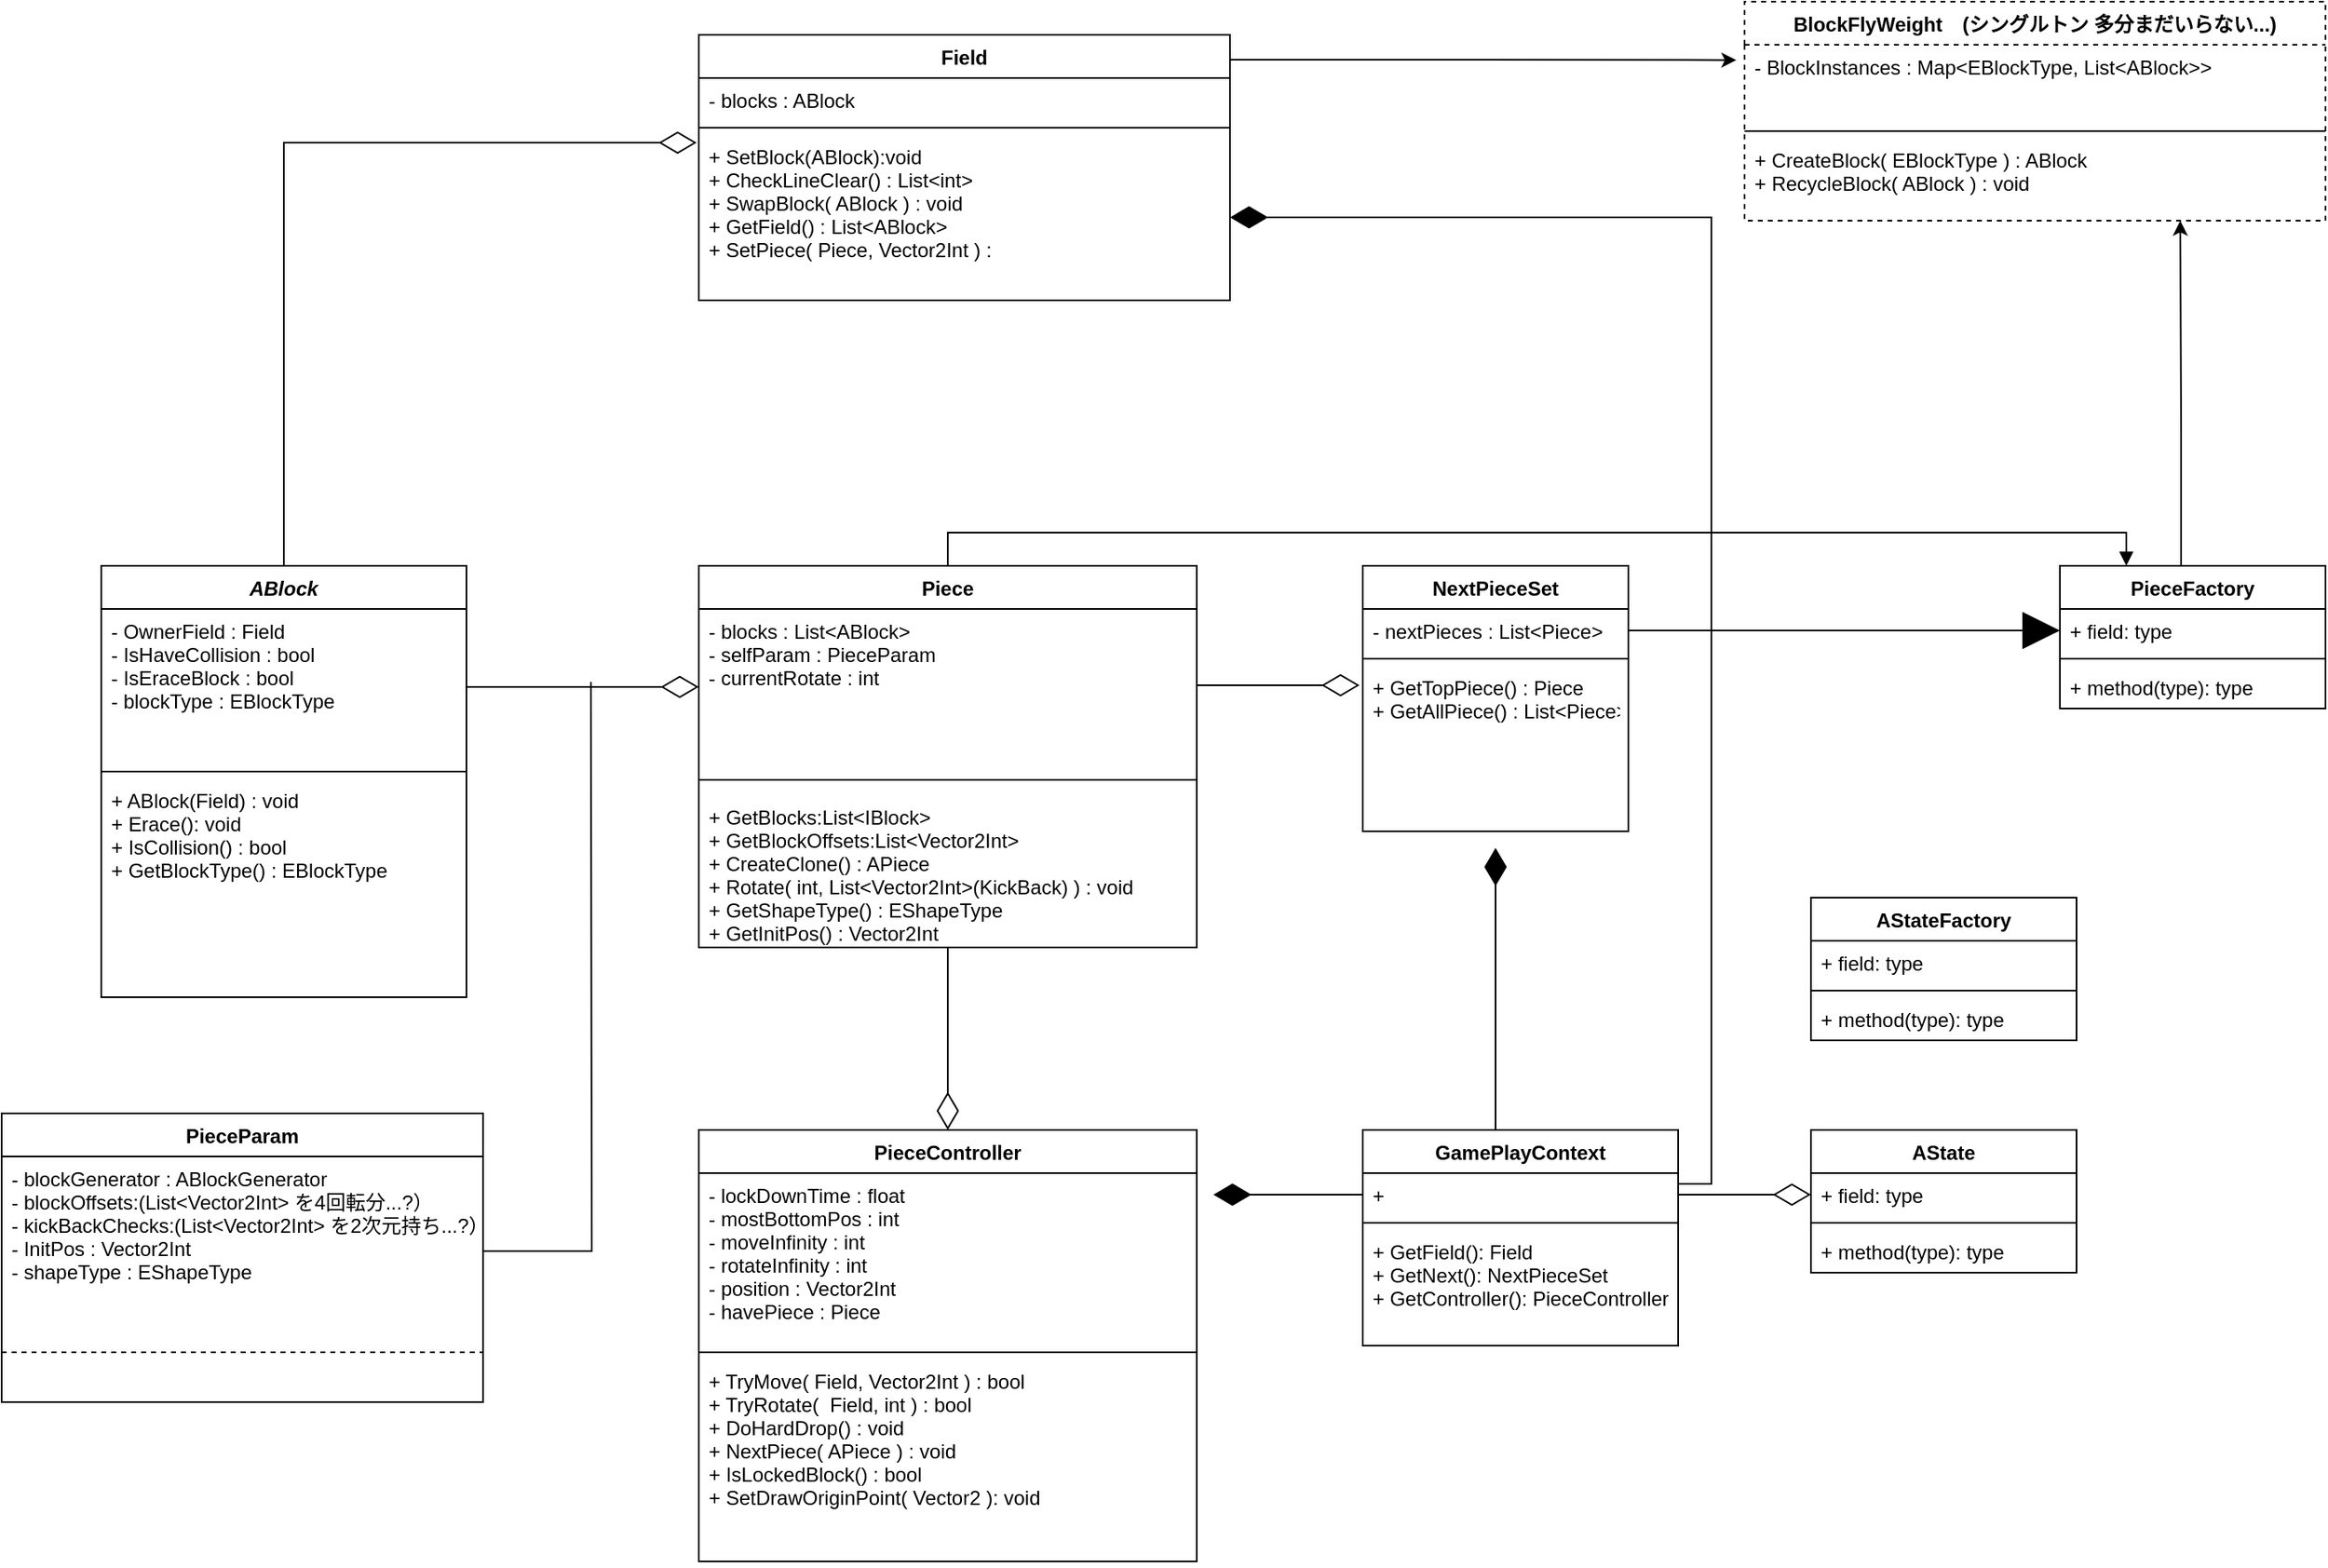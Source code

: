 <mxfile version="20.2.3" type="device"><diagram id="C5RBs43oDa-KdzZeNtuy" name="Page-1"><mxGraphModel dx="2249" dy="857" grid="1" gridSize="10" guides="1" tooltips="1" connect="1" arrows="1" fold="1" page="1" pageScale="1" pageWidth="827" pageHeight="1169" math="0" shadow="0"><root><mxCell id="WIyWlLk6GJQsqaUBKTNV-0"/><mxCell id="WIyWlLk6GJQsqaUBKTNV-1" parent="WIyWlLk6GJQsqaUBKTNV-0"/><mxCell id="_Lm_Akmef6ZzUSl29_8e-58" style="edgeStyle=orthogonalEdgeStyle;rounded=0;orthogonalLoop=1;jettySize=auto;html=1;endArrow=diamondThin;endFill=1;endSize=20;strokeWidth=1;" parent="WIyWlLk6GJQsqaUBKTNV-1" source="snCbHmrIC0VPfMpcUe3B-1" edge="1"><mxGeometry relative="1" as="geometry"><mxPoint x="620" y="780" as="targetPoint"/><Array as="points"><mxPoint x="620" y="910"/><mxPoint x="620" y="910"/></Array></mxGeometry></mxCell><mxCell id="_Lm_Akmef6ZzUSl29_8e-59" style="edgeStyle=orthogonalEdgeStyle;rounded=0;orthogonalLoop=1;jettySize=auto;html=1;exitX=1;exitY=0.25;exitDx=0;exitDy=0;entryX=1;entryY=0.5;entryDx=0;entryDy=0;endArrow=diamondThin;endFill=1;endSize=20;strokeWidth=1;" parent="WIyWlLk6GJQsqaUBKTNV-1" source="snCbHmrIC0VPfMpcUe3B-1" target="_Lm_Akmef6ZzUSl29_8e-3" edge="1"><mxGeometry relative="1" as="geometry"/></mxCell><mxCell id="snCbHmrIC0VPfMpcUe3B-1" value="GamePlayContext" style="swimlane;fontStyle=1;align=center;verticalAlign=top;childLayout=stackLayout;horizontal=1;startSize=26;horizontalStack=0;resizeParent=1;resizeParentMax=0;resizeLast=0;collapsible=1;marginBottom=0;" parent="WIyWlLk6GJQsqaUBKTNV-1" vertex="1"><mxGeometry x="540" y="950" width="190" height="130" as="geometry"/></mxCell><mxCell id="snCbHmrIC0VPfMpcUe3B-2" value="+ " style="text;strokeColor=none;fillColor=none;align=left;verticalAlign=top;spacingLeft=4;spacingRight=4;overflow=hidden;rotatable=0;points=[[0,0.5],[1,0.5]];portConstraint=eastwest;" parent="snCbHmrIC0VPfMpcUe3B-1" vertex="1"><mxGeometry y="26" width="190" height="26" as="geometry"/></mxCell><mxCell id="snCbHmrIC0VPfMpcUe3B-3" value="" style="line;strokeWidth=1;fillColor=none;align=left;verticalAlign=middle;spacingTop=-1;spacingLeft=3;spacingRight=3;rotatable=0;labelPosition=right;points=[];portConstraint=eastwest;" parent="snCbHmrIC0VPfMpcUe3B-1" vertex="1"><mxGeometry y="52" width="190" height="8" as="geometry"/></mxCell><mxCell id="snCbHmrIC0VPfMpcUe3B-4" value="+ GetField(): Field&#10;+ GetNext(): NextPieceSet&#10;+ GetController(): PieceController" style="text;strokeColor=none;fillColor=none;align=left;verticalAlign=top;spacingLeft=4;spacingRight=4;overflow=hidden;rotatable=0;points=[[0,0.5],[1,0.5]];portConstraint=eastwest;" parent="snCbHmrIC0VPfMpcUe3B-1" vertex="1"><mxGeometry y="60" width="190" height="70" as="geometry"/></mxCell><mxCell id="snCbHmrIC0VPfMpcUe3B-5" value="AState" style="swimlane;fontStyle=1;align=center;verticalAlign=top;childLayout=stackLayout;horizontal=1;startSize=26;horizontalStack=0;resizeParent=1;resizeParentMax=0;resizeLast=0;collapsible=1;marginBottom=0;" parent="WIyWlLk6GJQsqaUBKTNV-1" vertex="1"><mxGeometry x="810" y="950" width="160" height="86" as="geometry"/></mxCell><mxCell id="snCbHmrIC0VPfMpcUe3B-6" value="+ field: type" style="text;strokeColor=none;fillColor=none;align=left;verticalAlign=top;spacingLeft=4;spacingRight=4;overflow=hidden;rotatable=0;points=[[0,0.5],[1,0.5]];portConstraint=eastwest;" parent="snCbHmrIC0VPfMpcUe3B-5" vertex="1"><mxGeometry y="26" width="160" height="26" as="geometry"/></mxCell><mxCell id="snCbHmrIC0VPfMpcUe3B-7" value="" style="line;strokeWidth=1;fillColor=none;align=left;verticalAlign=middle;spacingTop=-1;spacingLeft=3;spacingRight=3;rotatable=0;labelPosition=right;points=[];portConstraint=eastwest;" parent="snCbHmrIC0VPfMpcUe3B-5" vertex="1"><mxGeometry y="52" width="160" height="8" as="geometry"/></mxCell><mxCell id="snCbHmrIC0VPfMpcUe3B-8" value="+ method(type): type" style="text;strokeColor=none;fillColor=none;align=left;verticalAlign=top;spacingLeft=4;spacingRight=4;overflow=hidden;rotatable=0;points=[[0,0.5],[1,0.5]];portConstraint=eastwest;" parent="snCbHmrIC0VPfMpcUe3B-5" vertex="1"><mxGeometry y="60" width="160" height="26" as="geometry"/></mxCell><mxCell id="snCbHmrIC0VPfMpcUe3B-15" value="AStateFactory" style="swimlane;fontStyle=1;align=center;verticalAlign=top;childLayout=stackLayout;horizontal=1;startSize=26;horizontalStack=0;resizeParent=1;resizeParentMax=0;resizeLast=0;collapsible=1;marginBottom=0;" parent="WIyWlLk6GJQsqaUBKTNV-1" vertex="1"><mxGeometry x="810" y="810" width="160" height="86" as="geometry"/></mxCell><mxCell id="snCbHmrIC0VPfMpcUe3B-16" value="+ field: type" style="text;strokeColor=none;fillColor=none;align=left;verticalAlign=top;spacingLeft=4;spacingRight=4;overflow=hidden;rotatable=0;points=[[0,0.5],[1,0.5]];portConstraint=eastwest;" parent="snCbHmrIC0VPfMpcUe3B-15" vertex="1"><mxGeometry y="26" width="160" height="26" as="geometry"/></mxCell><mxCell id="snCbHmrIC0VPfMpcUe3B-17" value="" style="line;strokeWidth=1;fillColor=none;align=left;verticalAlign=middle;spacingTop=-1;spacingLeft=3;spacingRight=3;rotatable=0;labelPosition=right;points=[];portConstraint=eastwest;" parent="snCbHmrIC0VPfMpcUe3B-15" vertex="1"><mxGeometry y="52" width="160" height="8" as="geometry"/></mxCell><mxCell id="snCbHmrIC0VPfMpcUe3B-18" value="+ method(type): type" style="text;strokeColor=none;fillColor=none;align=left;verticalAlign=top;spacingLeft=4;spacingRight=4;overflow=hidden;rotatable=0;points=[[0,0.5],[1,0.5]];portConstraint=eastwest;" parent="snCbHmrIC0VPfMpcUe3B-15" vertex="1"><mxGeometry y="60" width="160" height="26" as="geometry"/></mxCell><mxCell id="_Lm_Akmef6ZzUSl29_8e-46" style="edgeStyle=orthogonalEdgeStyle;rounded=0;orthogonalLoop=1;jettySize=auto;html=1;entryX=-0.014;entryY=0.192;entryDx=0;entryDy=0;entryPerimeter=0;" parent="WIyWlLk6GJQsqaUBKTNV-1" source="_Lm_Akmef6ZzUSl29_8e-0" target="_Lm_Akmef6ZzUSl29_8e-42" edge="1"><mxGeometry relative="1" as="geometry"><Array as="points"><mxPoint x="550" y="305"/><mxPoint x="550" y="305"/></Array></mxGeometry></mxCell><mxCell id="_Lm_Akmef6ZzUSl29_8e-0" value="Field" style="swimlane;fontStyle=1;align=center;verticalAlign=top;childLayout=stackLayout;horizontal=1;startSize=26;horizontalStack=0;resizeParent=1;resizeParentMax=0;resizeLast=0;collapsible=1;marginBottom=0;" parent="WIyWlLk6GJQsqaUBKTNV-1" vertex="1"><mxGeometry x="140" y="290" width="320" height="160" as="geometry"/></mxCell><mxCell id="_Lm_Akmef6ZzUSl29_8e-21" value="- blocks : ABlock" style="text;strokeColor=none;fillColor=none;align=left;verticalAlign=top;spacingLeft=4;spacingRight=4;overflow=hidden;rotatable=0;points=[[0,0.5],[1,0.5]];portConstraint=eastwest;" parent="_Lm_Akmef6ZzUSl29_8e-0" vertex="1"><mxGeometry y="26" width="320" height="26" as="geometry"/></mxCell><mxCell id="_Lm_Akmef6ZzUSl29_8e-2" value="" style="line;strokeWidth=1;fillColor=none;align=left;verticalAlign=middle;spacingTop=-1;spacingLeft=3;spacingRight=3;rotatable=0;labelPosition=right;points=[];portConstraint=eastwest;" parent="_Lm_Akmef6ZzUSl29_8e-0" vertex="1"><mxGeometry y="52" width="320" height="8" as="geometry"/></mxCell><mxCell id="_Lm_Akmef6ZzUSl29_8e-3" value="+ SetBlock(ABlock):void&#10;+ CheckLineClear() : List&lt;int&gt;&#10;+ SwapBlock( ABlock ) : void&#10;+ GetField() : List&lt;ABlock&gt;&#10;+ SetPiece( Piece, Vector2Int ) :" style="text;strokeColor=none;fillColor=none;align=left;verticalAlign=top;spacingLeft=4;spacingRight=4;overflow=hidden;rotatable=0;points=[[0,0.5],[1,0.5]];portConstraint=eastwest;" parent="_Lm_Akmef6ZzUSl29_8e-0" vertex="1"><mxGeometry y="60" width="320" height="100" as="geometry"/></mxCell><mxCell id="_Lm_Akmef6ZzUSl29_8e-40" style="edgeStyle=orthogonalEdgeStyle;rounded=0;orthogonalLoop=1;jettySize=auto;html=1;exitX=0.5;exitY=0;exitDx=0;exitDy=0;entryX=-0.004;entryY=0.05;entryDx=0;entryDy=0;entryPerimeter=0;endArrow=diamondThin;endFill=0;strokeWidth=1;endSize=20;" parent="WIyWlLk6GJQsqaUBKTNV-1" source="_Lm_Akmef6ZzUSl29_8e-4" target="_Lm_Akmef6ZzUSl29_8e-3" edge="1"><mxGeometry relative="1" as="geometry"/></mxCell><mxCell id="_Lm_Akmef6ZzUSl29_8e-4" value="ABlock" style="swimlane;fontStyle=3;align=center;verticalAlign=top;childLayout=stackLayout;horizontal=1;startSize=26;horizontalStack=0;resizeParent=1;resizeParentMax=0;resizeLast=0;collapsible=1;marginBottom=0;" parent="WIyWlLk6GJQsqaUBKTNV-1" vertex="1"><mxGeometry x="-220" y="610" width="220" height="260" as="geometry"/></mxCell><mxCell id="_Lm_Akmef6ZzUSl29_8e-20" value="- OwnerField : Field&#10;- IsHaveCollision : bool&#10;- IsEraceBlock : bool&#10;- blockType : EBlockType" style="text;strokeColor=none;fillColor=none;align=left;verticalAlign=top;spacingLeft=4;spacingRight=4;overflow=hidden;rotatable=0;points=[[0,0.5],[1,0.5]];portConstraint=eastwest;" parent="_Lm_Akmef6ZzUSl29_8e-4" vertex="1"><mxGeometry y="26" width="220" height="94" as="geometry"/></mxCell><mxCell id="_Lm_Akmef6ZzUSl29_8e-6" value="" style="line;strokeWidth=1;fillColor=none;align=left;verticalAlign=top;spacingTop=-1;spacingLeft=3;spacingRight=3;rotatable=0;labelPosition=right;points=[];portConstraint=eastwest;horizontal=0;" parent="_Lm_Akmef6ZzUSl29_8e-4" vertex="1"><mxGeometry y="120" width="220" height="8" as="geometry"/></mxCell><mxCell id="_Lm_Akmef6ZzUSl29_8e-7" value="+ ABlock(Field) : void&#10;+ Erace(): void&#10;+ IsCollision() : bool&#10;+ GetBlockType() : EBlockType" style="text;strokeColor=none;fillColor=none;align=left;verticalAlign=top;spacingLeft=4;spacingRight=4;overflow=hidden;rotatable=0;points=[[0,0.5],[1,0.5]];portConstraint=eastwest;" parent="_Lm_Akmef6ZzUSl29_8e-4" vertex="1"><mxGeometry y="128" width="220" height="132" as="geometry"/></mxCell><mxCell id="_Lm_Akmef6ZzUSl29_8e-50" style="edgeStyle=orthogonalEdgeStyle;rounded=0;orthogonalLoop=1;jettySize=auto;html=1;entryX=0.5;entryY=0;entryDx=0;entryDy=0;endArrow=diamondThin;endFill=0;endSize=20;strokeWidth=1;" parent="WIyWlLk6GJQsqaUBKTNV-1" source="_Lm_Akmef6ZzUSl29_8e-16" target="_Lm_Akmef6ZzUSl29_8e-27" edge="1"><mxGeometry relative="1" as="geometry"/></mxCell><mxCell id="3Fur0JPSSe0Le6SWbA6a-5" style="edgeStyle=orthogonalEdgeStyle;rounded=0;orthogonalLoop=1;jettySize=auto;html=1;entryX=0.25;entryY=0;entryDx=0;entryDy=0;endArrow=block;endFill=1;" parent="WIyWlLk6GJQsqaUBKTNV-1" source="_Lm_Akmef6ZzUSl29_8e-16" target="_Lm_Akmef6ZzUSl29_8e-36" edge="1"><mxGeometry relative="1" as="geometry"><Array as="points"><mxPoint x="290" y="590"/><mxPoint x="1000" y="590"/></Array></mxGeometry></mxCell><mxCell id="_Lm_Akmef6ZzUSl29_8e-16" value="Piece" style="swimlane;fontStyle=1;align=center;verticalAlign=top;childLayout=stackLayout;horizontal=1;startSize=26;horizontalStack=0;resizeParent=1;resizeParentMax=0;resizeLast=0;collapsible=1;marginBottom=0;" parent="WIyWlLk6GJQsqaUBKTNV-1" vertex="1"><mxGeometry x="140" y="610" width="300" height="230" as="geometry"/></mxCell><mxCell id="_Lm_Akmef6ZzUSl29_8e-26" value="- blocks : List&lt;ABlock&gt;&#10;- selfParam : PieceParam&#10;- currentRotate : int" style="text;strokeColor=none;fillColor=none;align=left;verticalAlign=top;spacingLeft=4;spacingRight=4;overflow=hidden;rotatable=0;points=[[0,0.5],[1,0.5]];portConstraint=eastwest;" parent="_Lm_Akmef6ZzUSl29_8e-16" vertex="1"><mxGeometry y="26" width="300" height="94" as="geometry"/></mxCell><mxCell id="_Lm_Akmef6ZzUSl29_8e-18" value="" style="line;strokeWidth=1;fillColor=none;align=left;verticalAlign=middle;spacingTop=-1;spacingLeft=3;spacingRight=3;rotatable=0;labelPosition=right;points=[];portConstraint=eastwest;" parent="_Lm_Akmef6ZzUSl29_8e-16" vertex="1"><mxGeometry y="120" width="300" height="18" as="geometry"/></mxCell><mxCell id="_Lm_Akmef6ZzUSl29_8e-19" value="+ GetBlocks:List&lt;IBlock&gt;&#10;+ GetBlockOffsets:List&lt;Vector2Int&gt;&#10;+ CreateClone() : APiece&#10;+ Rotate( int, List&lt;Vector2Int&gt;(KickBack) ) : void&#10;+ GetShapeType() : EShapeType&#10;+ GetInitPos() : Vector2Int" style="text;strokeColor=none;fillColor=none;align=left;verticalAlign=top;spacingLeft=4;spacingRight=4;overflow=hidden;rotatable=0;points=[[0,0.5],[1,0.5]];portConstraint=eastwest;" parent="_Lm_Akmef6ZzUSl29_8e-16" vertex="1"><mxGeometry y="138" width="300" height="92" as="geometry"/></mxCell><mxCell id="_Lm_Akmef6ZzUSl29_8e-27" value="PieceController" style="swimlane;fontStyle=1;align=center;verticalAlign=top;childLayout=stackLayout;horizontal=1;startSize=26;horizontalStack=0;resizeParent=1;resizeParentMax=0;resizeLast=0;collapsible=1;marginBottom=0;" parent="WIyWlLk6GJQsqaUBKTNV-1" vertex="1"><mxGeometry x="140" y="950" width="300" height="260" as="geometry"/></mxCell><mxCell id="_Lm_Akmef6ZzUSl29_8e-28" value="- lockDownTime : float&#10;- mostBottomPos : int&#10;- moveInfinity : int&#10;- rotateInfinity : int&#10;- position : Vector2Int&#10;- havePiece : Piece" style="text;strokeColor=none;fillColor=none;align=left;verticalAlign=top;spacingLeft=4;spacingRight=4;overflow=hidden;rotatable=0;points=[[0,0.5],[1,0.5]];portConstraint=eastwest;" parent="_Lm_Akmef6ZzUSl29_8e-27" vertex="1"><mxGeometry y="26" width="300" height="104" as="geometry"/></mxCell><mxCell id="_Lm_Akmef6ZzUSl29_8e-29" value="" style="line;strokeWidth=1;fillColor=none;align=left;verticalAlign=middle;spacingTop=-1;spacingLeft=3;spacingRight=3;rotatable=0;labelPosition=right;points=[];portConstraint=eastwest;" parent="_Lm_Akmef6ZzUSl29_8e-27" vertex="1"><mxGeometry y="130" width="300" height="8" as="geometry"/></mxCell><mxCell id="_Lm_Akmef6ZzUSl29_8e-30" value="+ TryMove( Field, Vector2Int ) : bool&#10;+ TryRotate(  Field, int ) : bool&#10;+ DoHardDrop() : void&#10;+ NextPiece( APiece ) : void&#10;+ IsLockedBlock() : bool&#10;+ SetDrawOriginPoint( Vector2 ): void" style="text;strokeColor=none;fillColor=none;align=left;verticalAlign=top;spacingLeft=4;spacingRight=4;overflow=hidden;rotatable=0;points=[[0,0.5],[1,0.5]];portConstraint=eastwest;" parent="_Lm_Akmef6ZzUSl29_8e-27" vertex="1"><mxGeometry y="138" width="300" height="122" as="geometry"/></mxCell><mxCell id="_Lm_Akmef6ZzUSl29_8e-32" value="NextPieceSet" style="swimlane;fontStyle=1;align=center;verticalAlign=top;childLayout=stackLayout;horizontal=1;startSize=26;horizontalStack=0;resizeParent=1;resizeParentMax=0;resizeLast=0;collapsible=1;marginBottom=0;" parent="WIyWlLk6GJQsqaUBKTNV-1" vertex="1"><mxGeometry x="540" y="610" width="160" height="160" as="geometry"/></mxCell><mxCell id="_Lm_Akmef6ZzUSl29_8e-33" value="- nextPieces : List&lt;Piece&gt;" style="text;strokeColor=none;fillColor=none;align=left;verticalAlign=top;spacingLeft=4;spacingRight=4;overflow=hidden;rotatable=0;points=[[0,0.5],[1,0.5]];portConstraint=eastwest;" parent="_Lm_Akmef6ZzUSl29_8e-32" vertex="1"><mxGeometry y="26" width="160" height="26" as="geometry"/></mxCell><mxCell id="_Lm_Akmef6ZzUSl29_8e-34" value="" style="line;strokeWidth=1;fillColor=none;align=left;verticalAlign=middle;spacingTop=-1;spacingLeft=3;spacingRight=3;rotatable=0;labelPosition=right;points=[];portConstraint=eastwest;" parent="_Lm_Akmef6ZzUSl29_8e-32" vertex="1"><mxGeometry y="52" width="160" height="8" as="geometry"/></mxCell><mxCell id="_Lm_Akmef6ZzUSl29_8e-35" value="+ GetTopPiece() : Piece&#10;+ GetAllPiece() : List&lt;Piece&gt;" style="text;strokeColor=none;fillColor=none;align=left;verticalAlign=top;spacingLeft=4;spacingRight=4;overflow=hidden;rotatable=0;points=[[0,0.5],[1,0.5]];portConstraint=eastwest;" parent="_Lm_Akmef6ZzUSl29_8e-32" vertex="1"><mxGeometry y="60" width="160" height="100" as="geometry"/></mxCell><mxCell id="_Lm_Akmef6ZzUSl29_8e-45" style="edgeStyle=orthogonalEdgeStyle;rounded=0;orthogonalLoop=1;jettySize=auto;html=1;exitX=0.5;exitY=0;exitDx=0;exitDy=0;entryX=0.75;entryY=1;entryDx=0;entryDy=0;" parent="WIyWlLk6GJQsqaUBKTNV-1" source="_Lm_Akmef6ZzUSl29_8e-36" target="_Lm_Akmef6ZzUSl29_8e-41" edge="1"><mxGeometry relative="1" as="geometry"><Array as="points"><mxPoint x="1033" y="610"/><mxPoint x="1033" y="530"/></Array></mxGeometry></mxCell><mxCell id="_Lm_Akmef6ZzUSl29_8e-36" value="PieceFactory" style="swimlane;fontStyle=1;align=center;verticalAlign=top;childLayout=stackLayout;horizontal=1;startSize=26;horizontalStack=0;resizeParent=1;resizeParentMax=0;resizeLast=0;collapsible=1;marginBottom=0;" parent="WIyWlLk6GJQsqaUBKTNV-1" vertex="1"><mxGeometry x="960" y="610" width="160" height="86" as="geometry"/></mxCell><mxCell id="_Lm_Akmef6ZzUSl29_8e-37" value="+ field: type" style="text;strokeColor=none;fillColor=none;align=left;verticalAlign=top;spacingLeft=4;spacingRight=4;overflow=hidden;rotatable=0;points=[[0,0.5],[1,0.5]];portConstraint=eastwest;" parent="_Lm_Akmef6ZzUSl29_8e-36" vertex="1"><mxGeometry y="26" width="160" height="26" as="geometry"/></mxCell><mxCell id="_Lm_Akmef6ZzUSl29_8e-38" value="" style="line;strokeWidth=1;fillColor=none;align=left;verticalAlign=middle;spacingTop=-1;spacingLeft=3;spacingRight=3;rotatable=0;labelPosition=right;points=[];portConstraint=eastwest;" parent="_Lm_Akmef6ZzUSl29_8e-36" vertex="1"><mxGeometry y="52" width="160" height="8" as="geometry"/></mxCell><mxCell id="_Lm_Akmef6ZzUSl29_8e-39" value="+ method(type): type" style="text;strokeColor=none;fillColor=none;align=left;verticalAlign=top;spacingLeft=4;spacingRight=4;overflow=hidden;rotatable=0;points=[[0,0.5],[1,0.5]];portConstraint=eastwest;" parent="_Lm_Akmef6ZzUSl29_8e-36" vertex="1"><mxGeometry y="60" width="160" height="26" as="geometry"/></mxCell><mxCell id="_Lm_Akmef6ZzUSl29_8e-41" value="BlockFlyWeight　(シングルトン 多分まだいらない...)" style="swimlane;fontStyle=1;align=center;verticalAlign=top;childLayout=stackLayout;horizontal=1;startSize=26;horizontalStack=0;resizeParent=1;resizeParentMax=0;resizeLast=0;collapsible=1;marginBottom=0;fillColor=#FFFFFF;dashed=1;" parent="WIyWlLk6GJQsqaUBKTNV-1" vertex="1"><mxGeometry x="770" y="270" width="350" height="132" as="geometry"><mxRectangle x="770" y="270" width="190" height="40" as="alternateBounds"/></mxGeometry></mxCell><mxCell id="_Lm_Akmef6ZzUSl29_8e-42" value="- BlockInstances : Map&lt;EBlockType, List&lt;ABlock&gt;&gt;" style="text;strokeColor=none;fillColor=none;align=left;verticalAlign=top;spacingLeft=4;spacingRight=4;overflow=hidden;rotatable=0;points=[[0,0.5],[1,0.5]];portConstraint=eastwest;" parent="_Lm_Akmef6ZzUSl29_8e-41" vertex="1"><mxGeometry y="26" width="350" height="48" as="geometry"/></mxCell><mxCell id="_Lm_Akmef6ZzUSl29_8e-43" value="" style="line;strokeWidth=1;fillColor=none;align=left;verticalAlign=middle;spacingTop=-1;spacingLeft=3;spacingRight=3;rotatable=0;labelPosition=right;points=[];portConstraint=eastwest;" parent="_Lm_Akmef6ZzUSl29_8e-41" vertex="1"><mxGeometry y="74" width="350" height="8" as="geometry"/></mxCell><mxCell id="_Lm_Akmef6ZzUSl29_8e-44" value="+ CreateBlock( EBlockType ) : ABlock&#10;+ RecycleBlock( ABlock ) : void " style="text;strokeColor=none;fillColor=none;align=left;verticalAlign=top;spacingLeft=4;spacingRight=4;overflow=hidden;rotatable=0;points=[[0,0.5],[1,0.5]];portConstraint=eastwest;" parent="_Lm_Akmef6ZzUSl29_8e-41" vertex="1"><mxGeometry y="82" width="350" height="50" as="geometry"/></mxCell><mxCell id="_Lm_Akmef6ZzUSl29_8e-47" style="edgeStyle=orthogonalEdgeStyle;rounded=0;orthogonalLoop=1;jettySize=auto;html=1;exitX=1;exitY=0.5;exitDx=0;exitDy=0;entryX=0;entryY=0.5;entryDx=0;entryDy=0;endArrow=diamondThin;endFill=0;endSize=20;strokeWidth=1;" parent="WIyWlLk6GJQsqaUBKTNV-1" source="_Lm_Akmef6ZzUSl29_8e-20" target="_Lm_Akmef6ZzUSl29_8e-26" edge="1"><mxGeometry relative="1" as="geometry"/></mxCell><mxCell id="_Lm_Akmef6ZzUSl29_8e-51" style="edgeStyle=orthogonalEdgeStyle;rounded=0;orthogonalLoop=1;jettySize=auto;html=1;exitX=1;exitY=0.5;exitDx=0;exitDy=0;entryX=-0.012;entryY=0.12;entryDx=0;entryDy=0;entryPerimeter=0;endArrow=diamondThin;endFill=0;endSize=20;strokeWidth=1;" parent="WIyWlLk6GJQsqaUBKTNV-1" source="_Lm_Akmef6ZzUSl29_8e-26" target="_Lm_Akmef6ZzUSl29_8e-35" edge="1"><mxGeometry relative="1" as="geometry"><Array as="points"><mxPoint x="440" y="682"/></Array></mxGeometry></mxCell><mxCell id="_Lm_Akmef6ZzUSl29_8e-52" style="edgeStyle=orthogonalEdgeStyle;rounded=0;orthogonalLoop=1;jettySize=auto;html=1;endArrow=block;endFill=1;endSize=20;strokeWidth=1;" parent="WIyWlLk6GJQsqaUBKTNV-1" source="_Lm_Akmef6ZzUSl29_8e-33" target="_Lm_Akmef6ZzUSl29_8e-37" edge="1"><mxGeometry relative="1" as="geometry"/></mxCell><mxCell id="_Lm_Akmef6ZzUSl29_8e-57" style="edgeStyle=orthogonalEdgeStyle;rounded=0;orthogonalLoop=1;jettySize=auto;html=1;endArrow=diamondThin;endFill=1;endSize=20;strokeWidth=1;" parent="WIyWlLk6GJQsqaUBKTNV-1" source="snCbHmrIC0VPfMpcUe3B-2" edge="1"><mxGeometry relative="1" as="geometry"><mxPoint x="450" y="989.0" as="targetPoint"/></mxGeometry></mxCell><mxCell id="_Lm_Akmef6ZzUSl29_8e-60" style="edgeStyle=orthogonalEdgeStyle;rounded=0;orthogonalLoop=1;jettySize=auto;html=1;endArrow=diamondThin;endFill=0;endSize=20;strokeWidth=1;" parent="WIyWlLk6GJQsqaUBKTNV-1" source="snCbHmrIC0VPfMpcUe3B-2" target="snCbHmrIC0VPfMpcUe3B-6" edge="1"><mxGeometry relative="1" as="geometry"/></mxCell><mxCell id="3Fur0JPSSe0Le6SWbA6a-0" value="PieceParam" style="swimlane;fontStyle=1;align=center;verticalAlign=top;childLayout=stackLayout;horizontal=1;startSize=26;horizontalStack=0;resizeParent=1;resizeParentMax=0;resizeLast=0;collapsible=1;marginBottom=0;fillColor=#FFFFFF;" parent="WIyWlLk6GJQsqaUBKTNV-1" vertex="1"><mxGeometry x="-280" y="940" width="290" height="174" as="geometry"/></mxCell><mxCell id="3Fur0JPSSe0Le6SWbA6a-1" value="- blockGenerator : ABlockGenerator&#10;- blockOffsets:(List&lt;Vector2Int&gt; を4回転分...?）&#10;- kickBackChecks:(List&lt;Vector2Int&gt; を2次元持ち...?）&#10;- InitPos : Vector2Int&#10;- shapeType : EShapeType" style="text;strokeColor=none;fillColor=none;align=left;verticalAlign=top;spacingLeft=4;spacingRight=4;overflow=hidden;rotatable=0;points=[[0,0.5],[1,0.5]];portConstraint=eastwest;dashed=1;" parent="3Fur0JPSSe0Le6SWbA6a-0" vertex="1"><mxGeometry y="26" width="290" height="114" as="geometry"/></mxCell><mxCell id="3Fur0JPSSe0Le6SWbA6a-2" value="" style="line;strokeWidth=1;fillColor=none;align=left;verticalAlign=middle;spacingTop=-1;spacingLeft=3;spacingRight=3;rotatable=0;labelPosition=right;points=[];portConstraint=eastwest;dashed=1;" parent="3Fur0JPSSe0Le6SWbA6a-0" vertex="1"><mxGeometry y="140" width="290" height="8" as="geometry"/></mxCell><mxCell id="3Fur0JPSSe0Le6SWbA6a-3" value="  " style="text;strokeColor=none;fillColor=none;align=left;verticalAlign=top;spacingLeft=4;spacingRight=4;overflow=hidden;rotatable=0;points=[[0,0.5],[1,0.5]];portConstraint=eastwest;dashed=1;" parent="3Fur0JPSSe0Le6SWbA6a-0" vertex="1"><mxGeometry y="148" width="290" height="26" as="geometry"/></mxCell><mxCell id="3Fur0JPSSe0Le6SWbA6a-4" style="edgeStyle=orthogonalEdgeStyle;rounded=0;orthogonalLoop=1;jettySize=auto;html=1;endArrow=none;endFill=0;" parent="WIyWlLk6GJQsqaUBKTNV-1" source="3Fur0JPSSe0Le6SWbA6a-1" edge="1"><mxGeometry relative="1" as="geometry"><mxPoint x="75" y="680" as="targetPoint"/></mxGeometry></mxCell></root></mxGraphModel></diagram></mxfile>